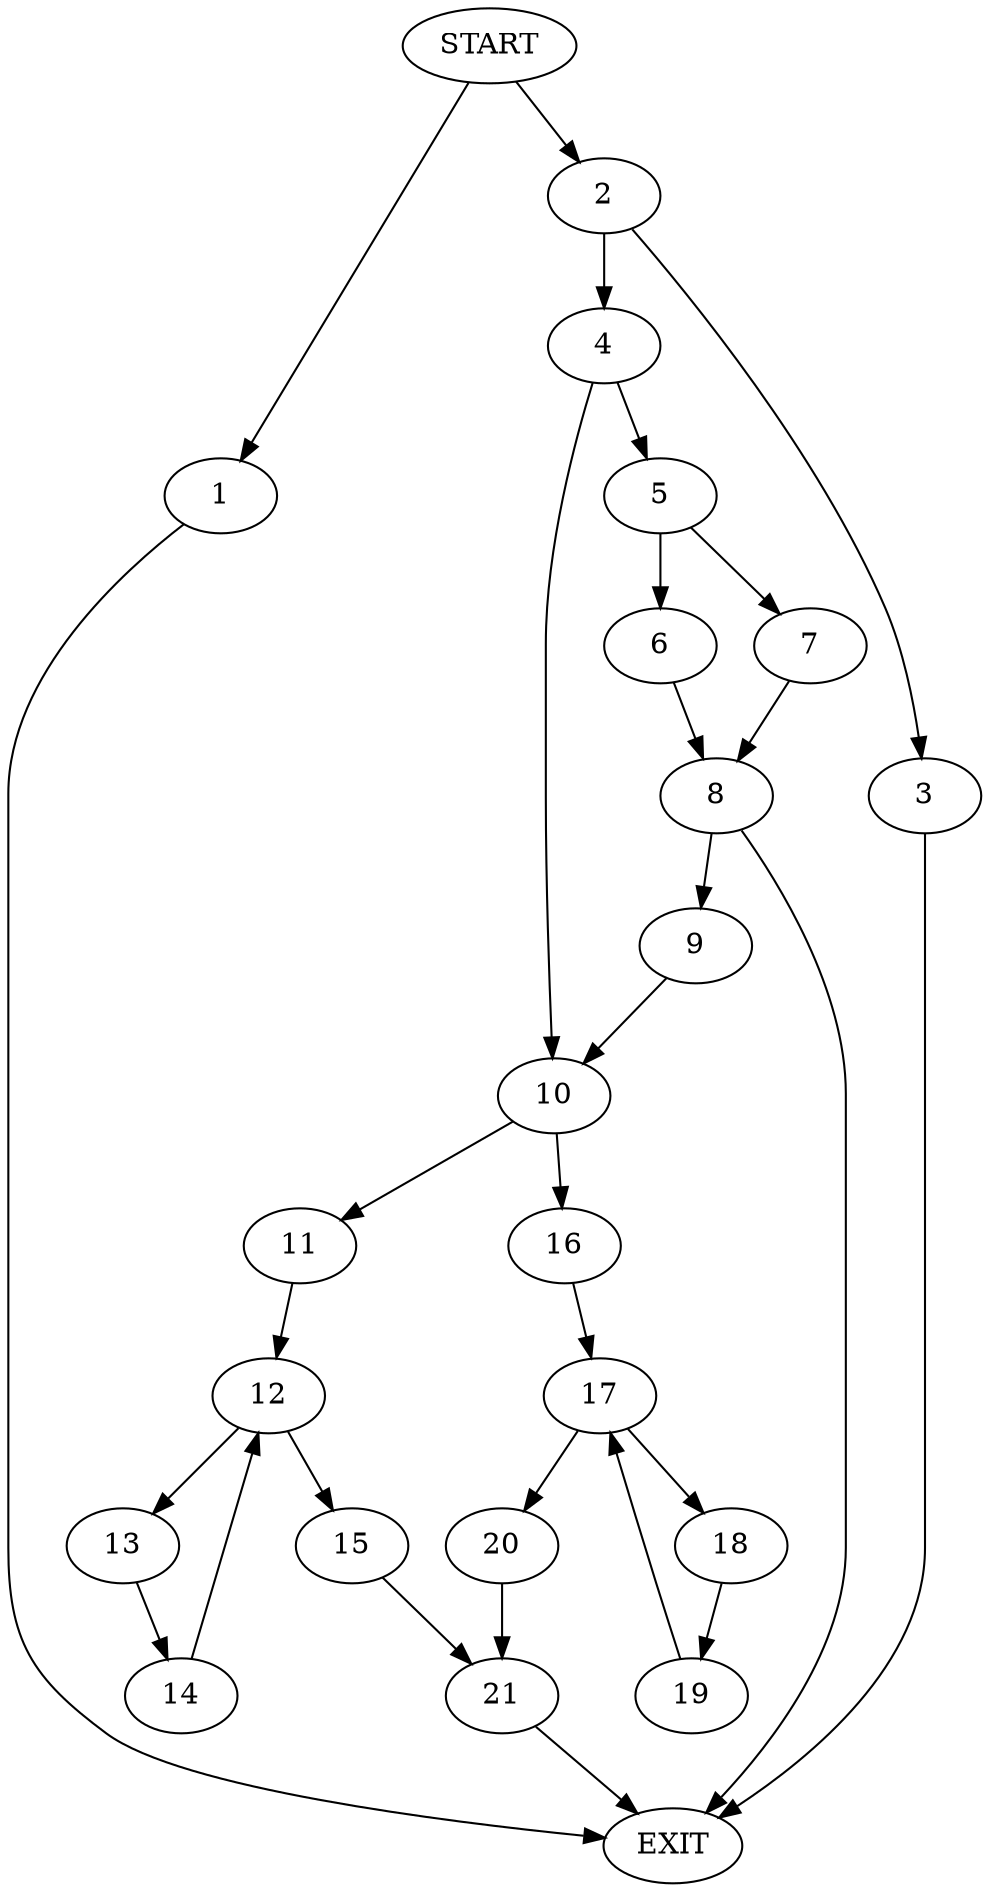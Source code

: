 digraph { 
0 [label="START"];
1;
2;
3;
4;
5;
6;
7;
8;
9;
10;
11;
12;
13;
14;
15;
16;
17;
18;
19;
20;
21;
22[label="EXIT"];
0 -> 1;
0 -> 2;
1 -> 22;
2 -> 3;
2 -> 4;
3 -> 22;
4 -> 5;
4 -> 10;
5 -> 6;
5 -> 7;
6 -> 8;
7 -> 8;
8 -> 22;
8 -> 9;
9 -> 10;
10 -> 11;
10 -> 16;
11 -> 12;
12 -> 13;
12 -> 15;
13 -> 14;
14 -> 12;
15 -> 21;
16 -> 17;
17 -> 18;
17 -> 20;
18 -> 19;
19 -> 17;
20 -> 21;
21 -> 22;
}